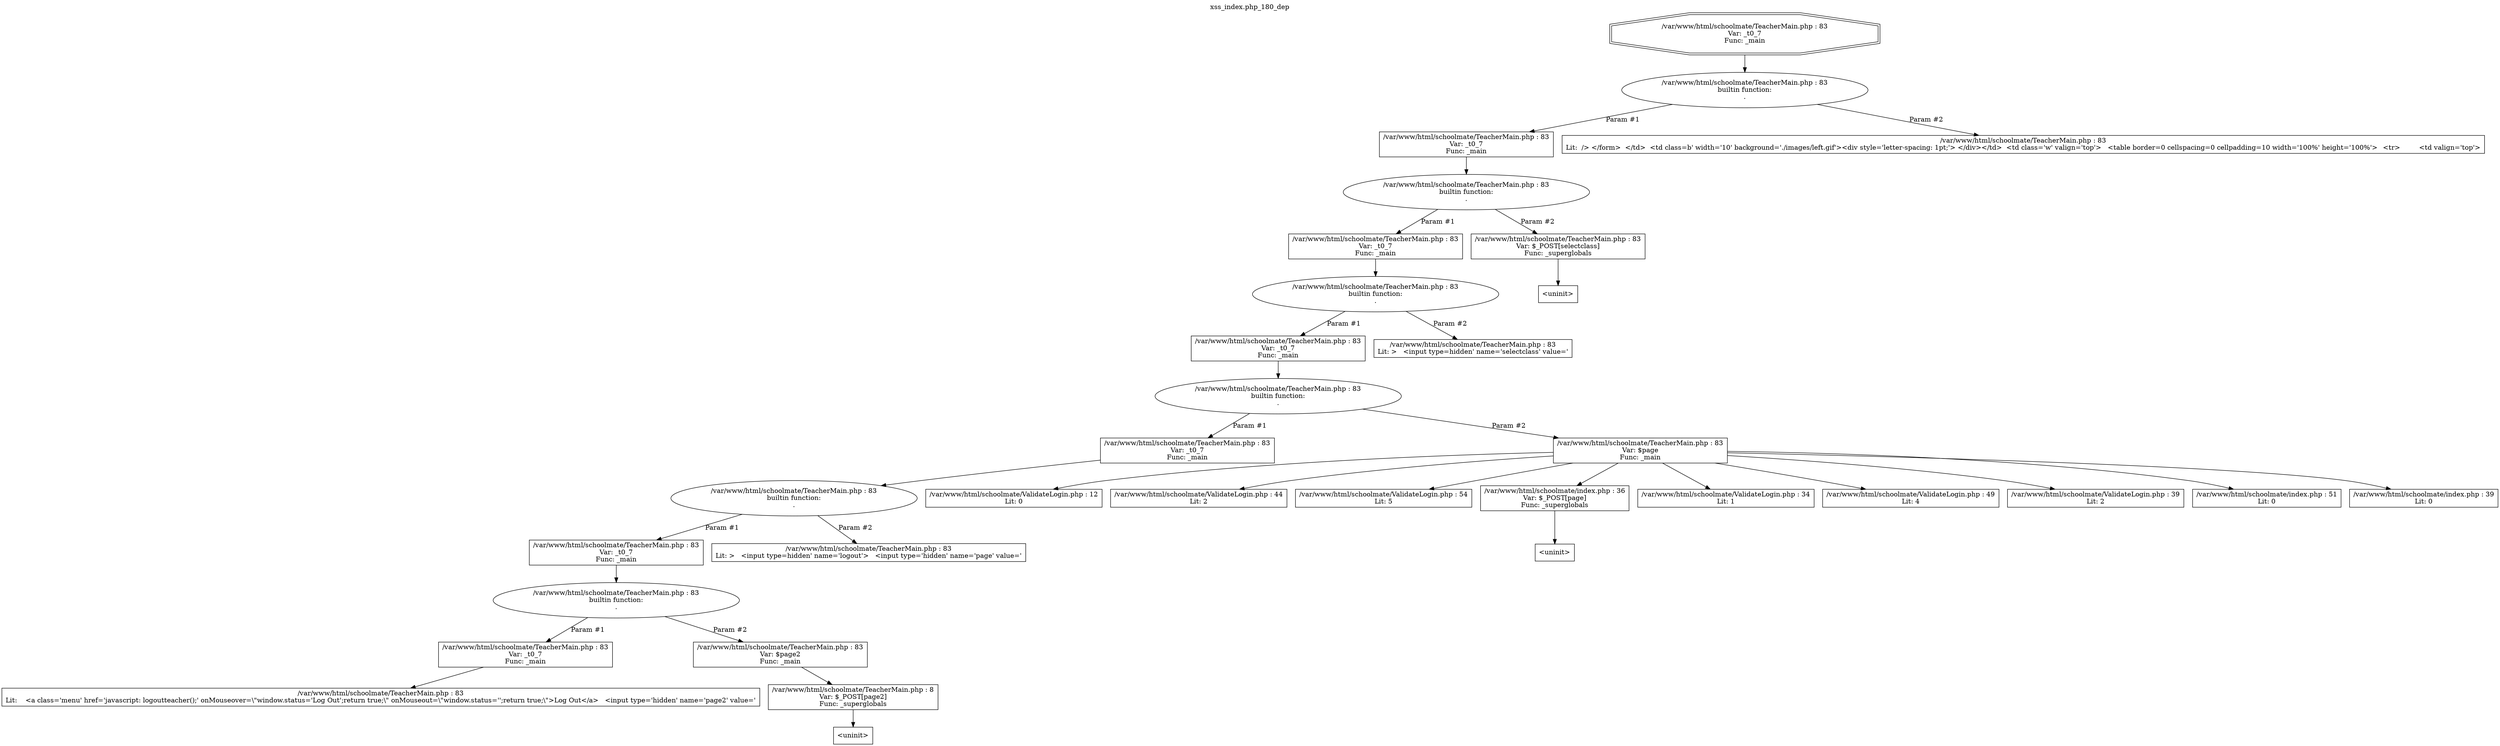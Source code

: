 digraph cfg {
  label="xss_index.php_180_dep";
  labelloc=t;
  n1 [shape=doubleoctagon, label="/var/www/html/schoolmate/TeacherMain.php : 83\nVar: _t0_7\nFunc: _main\n"];
  n2 [shape=ellipse, label="/var/www/html/schoolmate/TeacherMain.php : 83\nbuiltin function:\n.\n"];
  n3 [shape=box, label="/var/www/html/schoolmate/TeacherMain.php : 83\nVar: _t0_7\nFunc: _main\n"];
  n4 [shape=ellipse, label="/var/www/html/schoolmate/TeacherMain.php : 83\nbuiltin function:\n.\n"];
  n5 [shape=box, label="/var/www/html/schoolmate/TeacherMain.php : 83\nVar: _t0_7\nFunc: _main\n"];
  n6 [shape=ellipse, label="/var/www/html/schoolmate/TeacherMain.php : 83\nbuiltin function:\n.\n"];
  n7 [shape=box, label="/var/www/html/schoolmate/TeacherMain.php : 83\nVar: _t0_7\nFunc: _main\n"];
  n8 [shape=ellipse, label="/var/www/html/schoolmate/TeacherMain.php : 83\nbuiltin function:\n.\n"];
  n9 [shape=box, label="/var/www/html/schoolmate/TeacherMain.php : 83\nVar: _t0_7\nFunc: _main\n"];
  n10 [shape=ellipse, label="/var/www/html/schoolmate/TeacherMain.php : 83\nbuiltin function:\n.\n"];
  n11 [shape=box, label="/var/www/html/schoolmate/TeacherMain.php : 83\nVar: _t0_7\nFunc: _main\n"];
  n12 [shape=ellipse, label="/var/www/html/schoolmate/TeacherMain.php : 83\nbuiltin function:\n.\n"];
  n13 [shape=box, label="/var/www/html/schoolmate/TeacherMain.php : 83\nVar: _t0_7\nFunc: _main\n"];
  n14 [shape=box, label="/var/www/html/schoolmate/TeacherMain.php : 83\nLit:    <a class='menu' href='javascript: logoutteacher();' onMouseover=\\\"window.status='Log Out';return true;\\\" onMouseout=\\\"window.status='';return true;\\\">Log Out</a>   <input type='hidden' name='page2' value='\n"];
  n15 [shape=box, label="/var/www/html/schoolmate/TeacherMain.php : 83\nVar: $page2\nFunc: _main\n"];
  n16 [shape=box, label="/var/www/html/schoolmate/TeacherMain.php : 8\nVar: $_POST[page2]\nFunc: _superglobals\n"];
  n17 [shape=box, label="<uninit>"];
  n18 [shape=box, label="/var/www/html/schoolmate/TeacherMain.php : 83\nLit: >   <input type=hidden' name='logout'>   <input type='hidden' name='page' value='\n"];
  n19 [shape=box, label="/var/www/html/schoolmate/TeacherMain.php : 83\nVar: $page\nFunc: _main\n"];
  n20 [shape=box, label="/var/www/html/schoolmate/ValidateLogin.php : 12\nLit: 0\n"];
  n21 [shape=box, label="/var/www/html/schoolmate/ValidateLogin.php : 44\nLit: 2\n"];
  n22 [shape=box, label="/var/www/html/schoolmate/ValidateLogin.php : 54\nLit: 5\n"];
  n23 [shape=box, label="/var/www/html/schoolmate/index.php : 36\nVar: $_POST[page]\nFunc: _superglobals\n"];
  n24 [shape=box, label="<uninit>"];
  n25 [shape=box, label="/var/www/html/schoolmate/ValidateLogin.php : 34\nLit: 1\n"];
  n26 [shape=box, label="/var/www/html/schoolmate/ValidateLogin.php : 49\nLit: 4\n"];
  n27 [shape=box, label="/var/www/html/schoolmate/ValidateLogin.php : 39\nLit: 2\n"];
  n28 [shape=box, label="/var/www/html/schoolmate/index.php : 51\nLit: 0\n"];
  n29 [shape=box, label="/var/www/html/schoolmate/index.php : 39\nLit: 0\n"];
  n30 [shape=box, label="/var/www/html/schoolmate/TeacherMain.php : 83\nLit: >   <input type=hidden' name='selectclass' value='\n"];
  n31 [shape=box, label="/var/www/html/schoolmate/TeacherMain.php : 83\nVar: $_POST[selectclass]\nFunc: _superglobals\n"];
  n32 [shape=box, label="<uninit>"];
  n33 [shape=box, label="/var/www/html/schoolmate/TeacherMain.php : 83\nLit:  /> </form>  </td>  <td class=b' width='10' background='./images/left.gif'><div style='letter-spacing: 1pt;'>&nbsp;</div></td>  <td class='w' valign='top'>   <table border=0 cellspacing=0 cellpadding=10 width='100%' height='100%'>	<tr>	 <td valign='top'>\n"];
  n1 -> n2;
  n3 -> n4;
  n5 -> n6;
  n7 -> n8;
  n9 -> n10;
  n11 -> n12;
  n13 -> n14;
  n12 -> n13[label="Param #1"];
  n12 -> n15[label="Param #2"];
  n16 -> n17;
  n15 -> n16;
  n10 -> n11[label="Param #1"];
  n10 -> n18[label="Param #2"];
  n8 -> n9[label="Param #1"];
  n8 -> n19[label="Param #2"];
  n19 -> n20;
  n19 -> n21;
  n19 -> n22;
  n19 -> n23;
  n19 -> n25;
  n19 -> n26;
  n19 -> n27;
  n19 -> n28;
  n19 -> n29;
  n23 -> n24;
  n6 -> n7[label="Param #1"];
  n6 -> n30[label="Param #2"];
  n4 -> n5[label="Param #1"];
  n4 -> n31[label="Param #2"];
  n31 -> n32;
  n2 -> n3[label="Param #1"];
  n2 -> n33[label="Param #2"];
}

